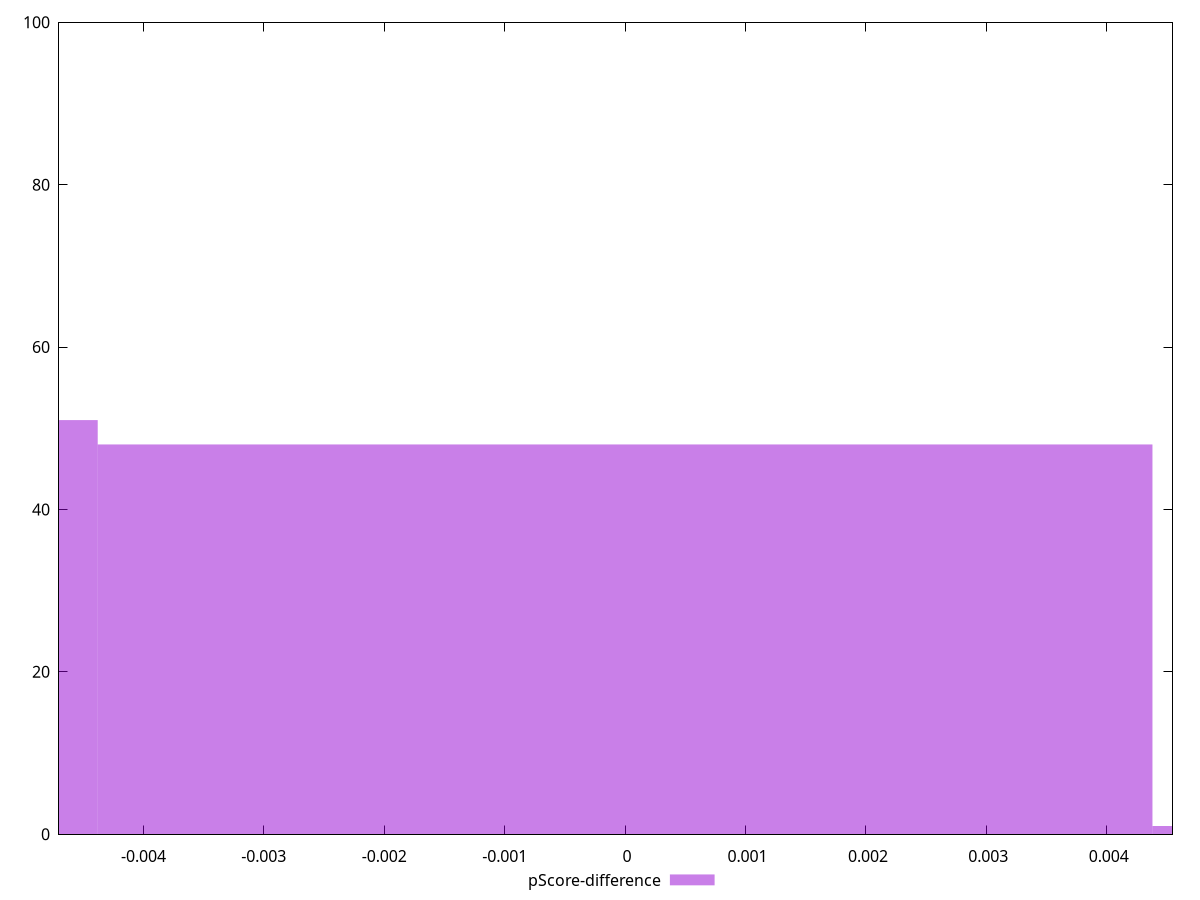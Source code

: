 reset

$pScoreDifference <<EOF
0 48
-0.00875991314832849 51
0.00875991314832849 1
EOF

set key outside below
set boxwidth 0.00875991314832849
set xrange [-0.004701446819257216:0.004546432227926056]
set yrange [0:100]
set trange [0:100]
set style fill transparent solid 0.5 noborder
set terminal svg size 640, 490 enhanced background rgb 'white'
set output "report_00018_2021-02-10T15-25-16.877Z/first-cpu-idle/samples/pages+cached+noadtech/pScore-difference/histogram.svg"

plot $pScoreDifference title "pScore-difference" with boxes

reset
